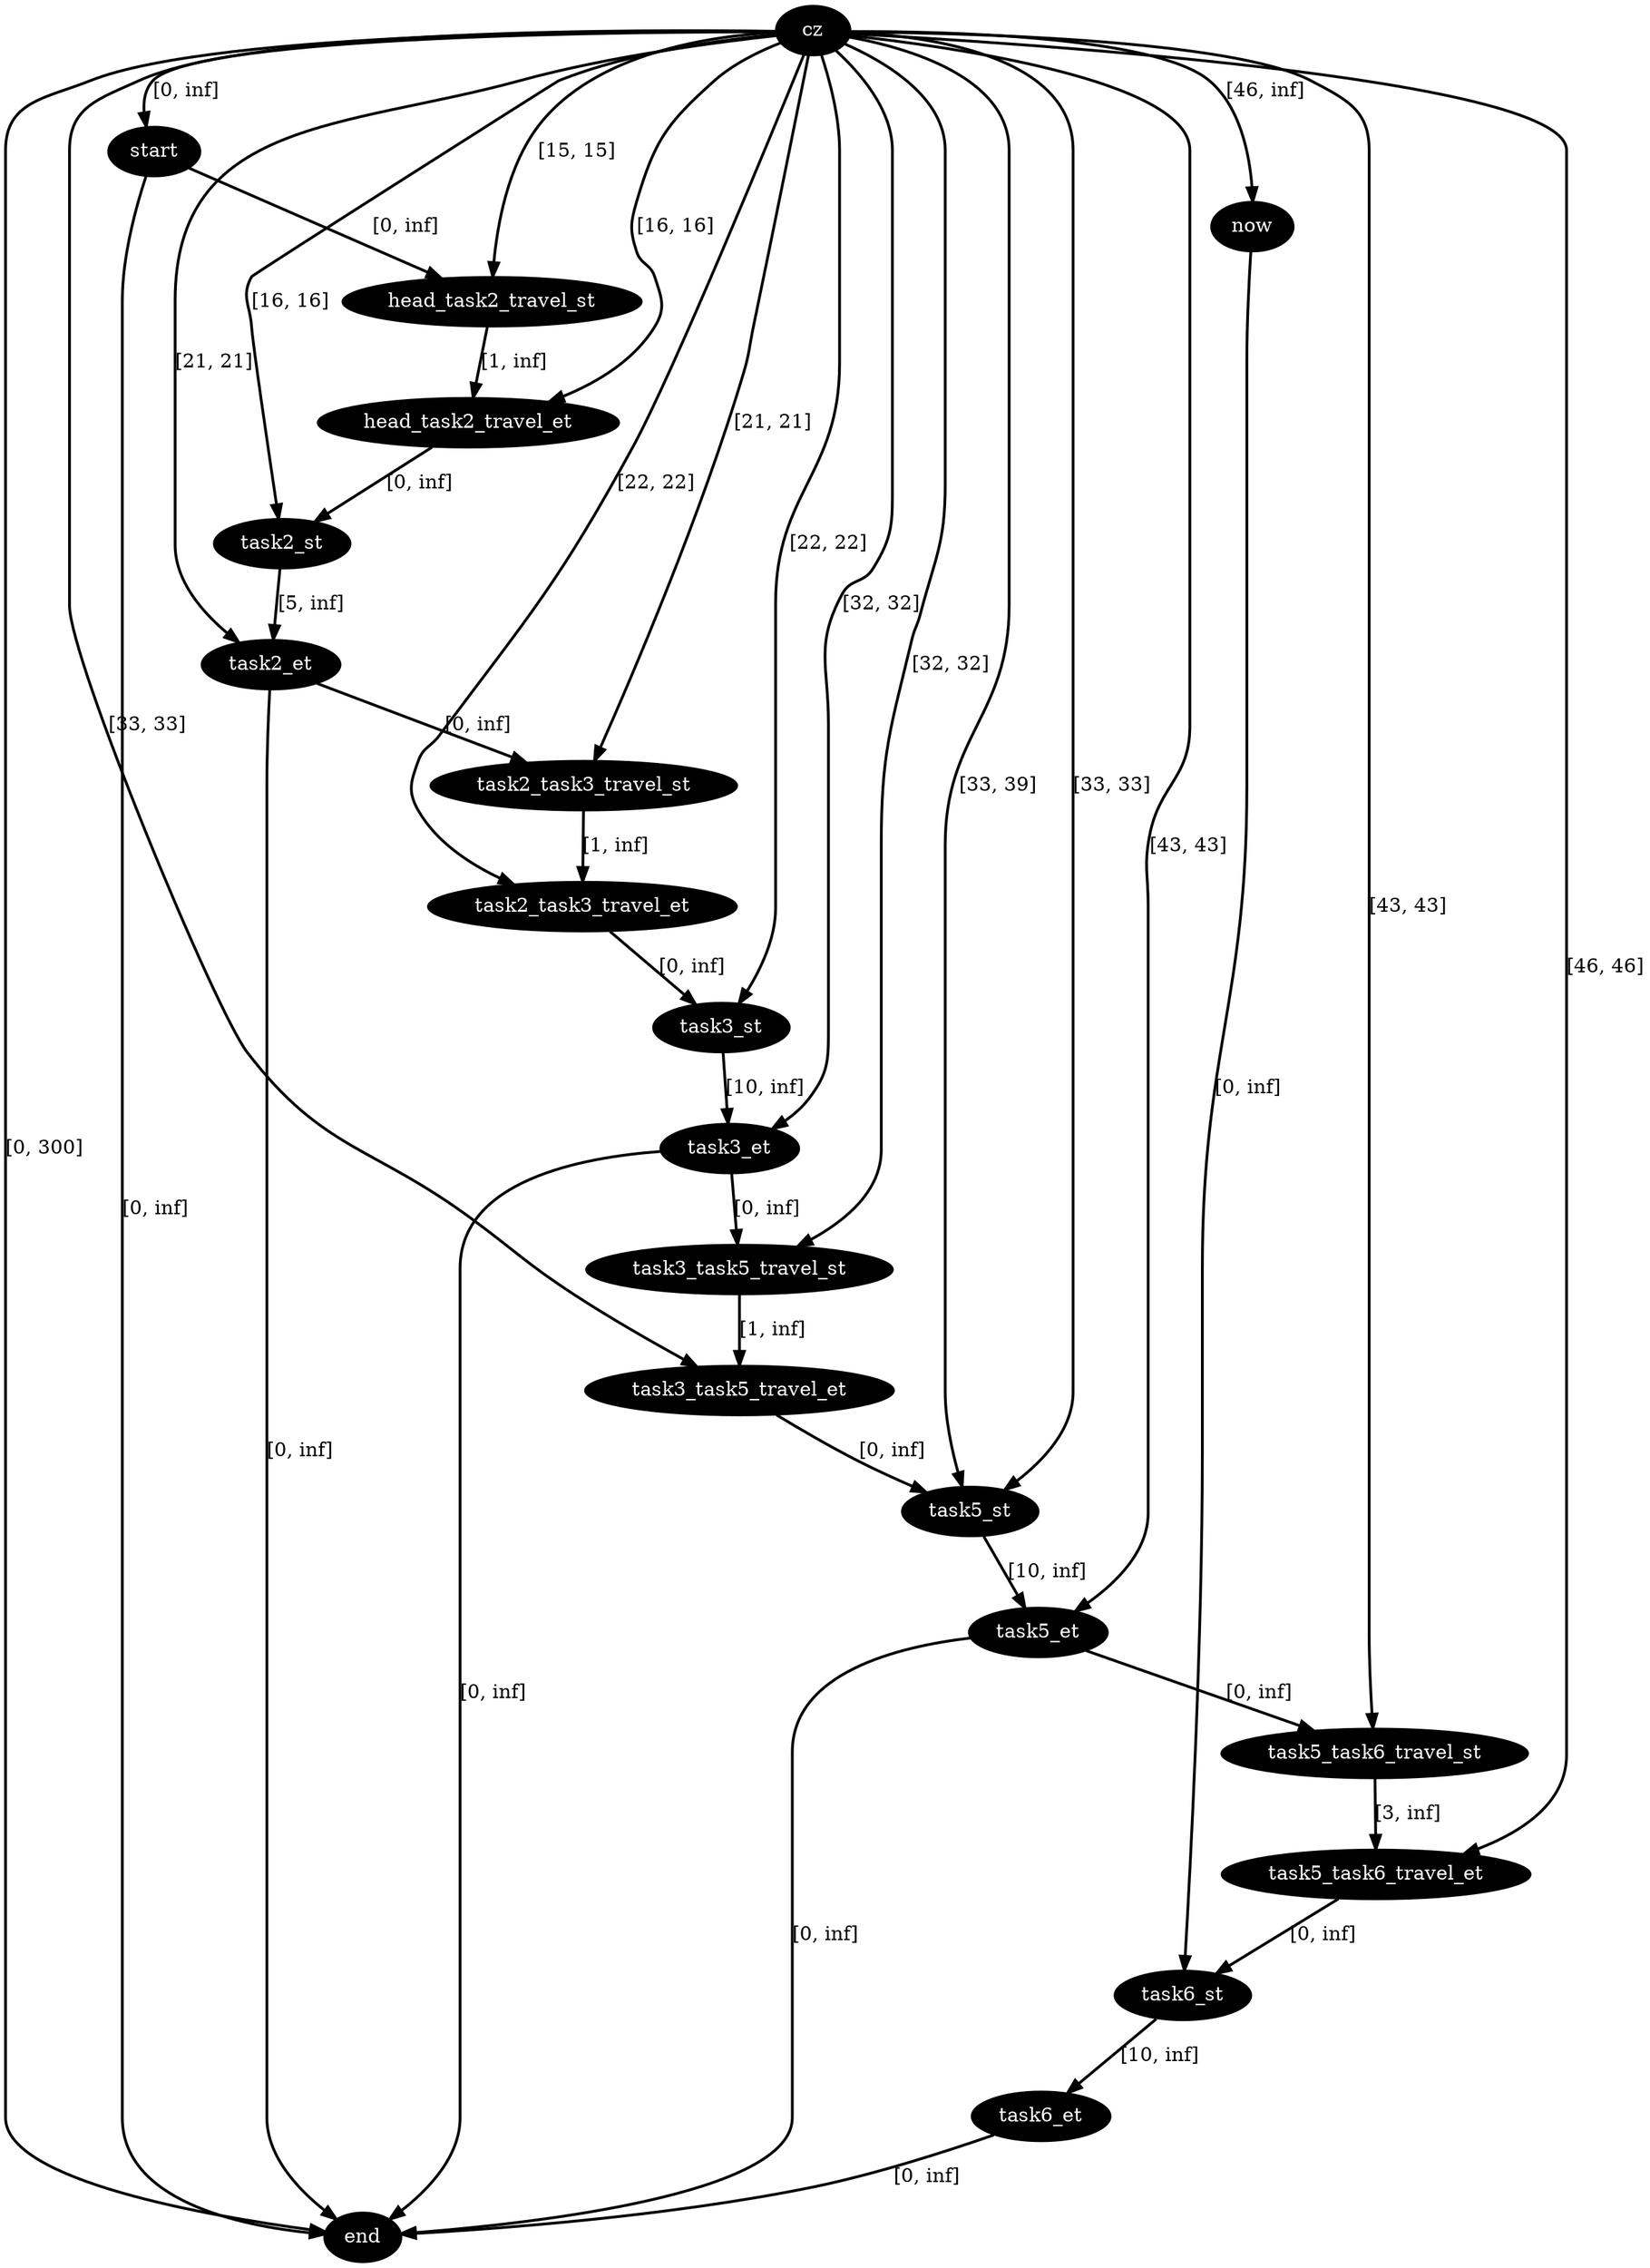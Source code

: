 digraph plan {
0[label="cz",style=filled,fillcolor=black,fontcolor=white];
1[label="start",style=filled,fillcolor=black,fontcolor=white];
2[label="now",style=filled,fillcolor=black,fontcolor=white];
3[label="end",style=filled,fillcolor=black,fontcolor=white];
7[label="head_task2_travel_st",style=filled,fillcolor=black,fontcolor=white];
8[label="head_task2_travel_et",style=filled,fillcolor=black,fontcolor=white];
9[label="task2_st",style=filled,fillcolor=black,fontcolor=white];
10[label="task2_et",style=filled,fillcolor=black,fontcolor=white];
17[label="task3_st",style=filled,fillcolor=black,fontcolor=white];
18[label="task3_et",style=filled,fillcolor=black,fontcolor=white];
22[label="task2_task3_travel_st",style=filled,fillcolor=black,fontcolor=white];
23[label="task2_task3_travel_et",style=filled,fillcolor=black,fontcolor=white];
29[label="task5_st",style=filled,fillcolor=black,fontcolor=white];
30[label="task5_et",style=filled,fillcolor=black,fontcolor=white];
38[label="task3_task5_travel_st",style=filled,fillcolor=black,fontcolor=white];
39[label="task3_task5_travel_et",style=filled,fillcolor=black,fontcolor=white];
41[label="task5_task6_travel_st",style=filled,fillcolor=black,fontcolor=white];
42[label="task5_task6_travel_et",style=filled,fillcolor=black,fontcolor=white];
43[label="task6_st",style=filled,fillcolor=black,fontcolor=white];
44[label="task6_et",style=filled,fillcolor=black,fontcolor=white];
"0"->"1"[label="[0, inf]",penwidth=2,color=black];
"0"->"3"[label="[0, 300]",penwidth=2,color=black];
"7"->"8"[label="[1, inf]",penwidth=2,color=black];
"0"->"8"[label="[16, 16]",penwidth=2,color=black];
"1"->"7"[label="[0, inf]",penwidth=2,color=black];
"0"->"7"[label="[15, 15]",penwidth=2,color=black];
"0"->"2"[label="[46, inf]",penwidth=2,color=black];
"2"->"43"[label="[0, inf]",penwidth=2,color=black];
"1"->"3"[label="[0, inf]",penwidth=2,color=black];
"0"->"10"[label="[21, 21]",penwidth=2,color=black];
"10"->"3"[label="[0, inf]",penwidth=2,color=black];
"0"->"9"[label="[16, 16]",penwidth=2,color=black];
"22"->"23"[label="[1, inf]",penwidth=2,color=black];
"0"->"23"[label="[22, 22]",penwidth=2,color=black];
"10"->"22"[label="[0, inf]",penwidth=2,color=black];
"0"->"22"[label="[21, 21]",penwidth=2,color=black];
"9"->"10"[label="[5, inf]",penwidth=2,color=black];
"8"->"9"[label="[0, inf]",penwidth=2,color=black];
"0"->"18"[label="[32, 32]",penwidth=2,color=black];
"18"->"3"[label="[0, inf]",penwidth=2,color=black];
"0"->"17"[label="[22, 22]",penwidth=2,color=black];
"38"->"39"[label="[1, inf]",penwidth=2,color=black];
"0"->"39"[label="[33, 33]",penwidth=2,color=black];
"18"->"38"[label="[0, inf]",penwidth=2,color=black];
"0"->"38"[label="[32, 32]",penwidth=2,color=black];
"17"->"18"[label="[10, inf]",penwidth=2,color=black];
"23"->"17"[label="[0, inf]",penwidth=2,color=black];
"0"->"30"[label="[43, 43]",penwidth=2,color=black];
"30"->"3"[label="[0, inf]",penwidth=2,color=black];
"0"->"29"[label="[33, 33]",penwidth=2,color=black];
"0"->"29"[label="[33, 39]",penwidth=2,color=black];
"41"->"42"[label="[3, inf]",penwidth=2,color=black];
"0"->"42"[label="[46, 46]",penwidth=2,color=black];
"30"->"41"[label="[0, inf]",penwidth=2,color=black];
"0"->"41"[label="[43, 43]",penwidth=2,color=black];
"29"->"30"[label="[10, inf]",penwidth=2,color=black];
"39"->"29"[label="[0, inf]",penwidth=2,color=black];
"44"->"3"[label="[0, inf]",penwidth=2,color=black];
"43"->"44"[label="[10, inf]",penwidth=2,color=black];
"42"->"43"[label="[0, inf]",penwidth=2,color=black];
}
